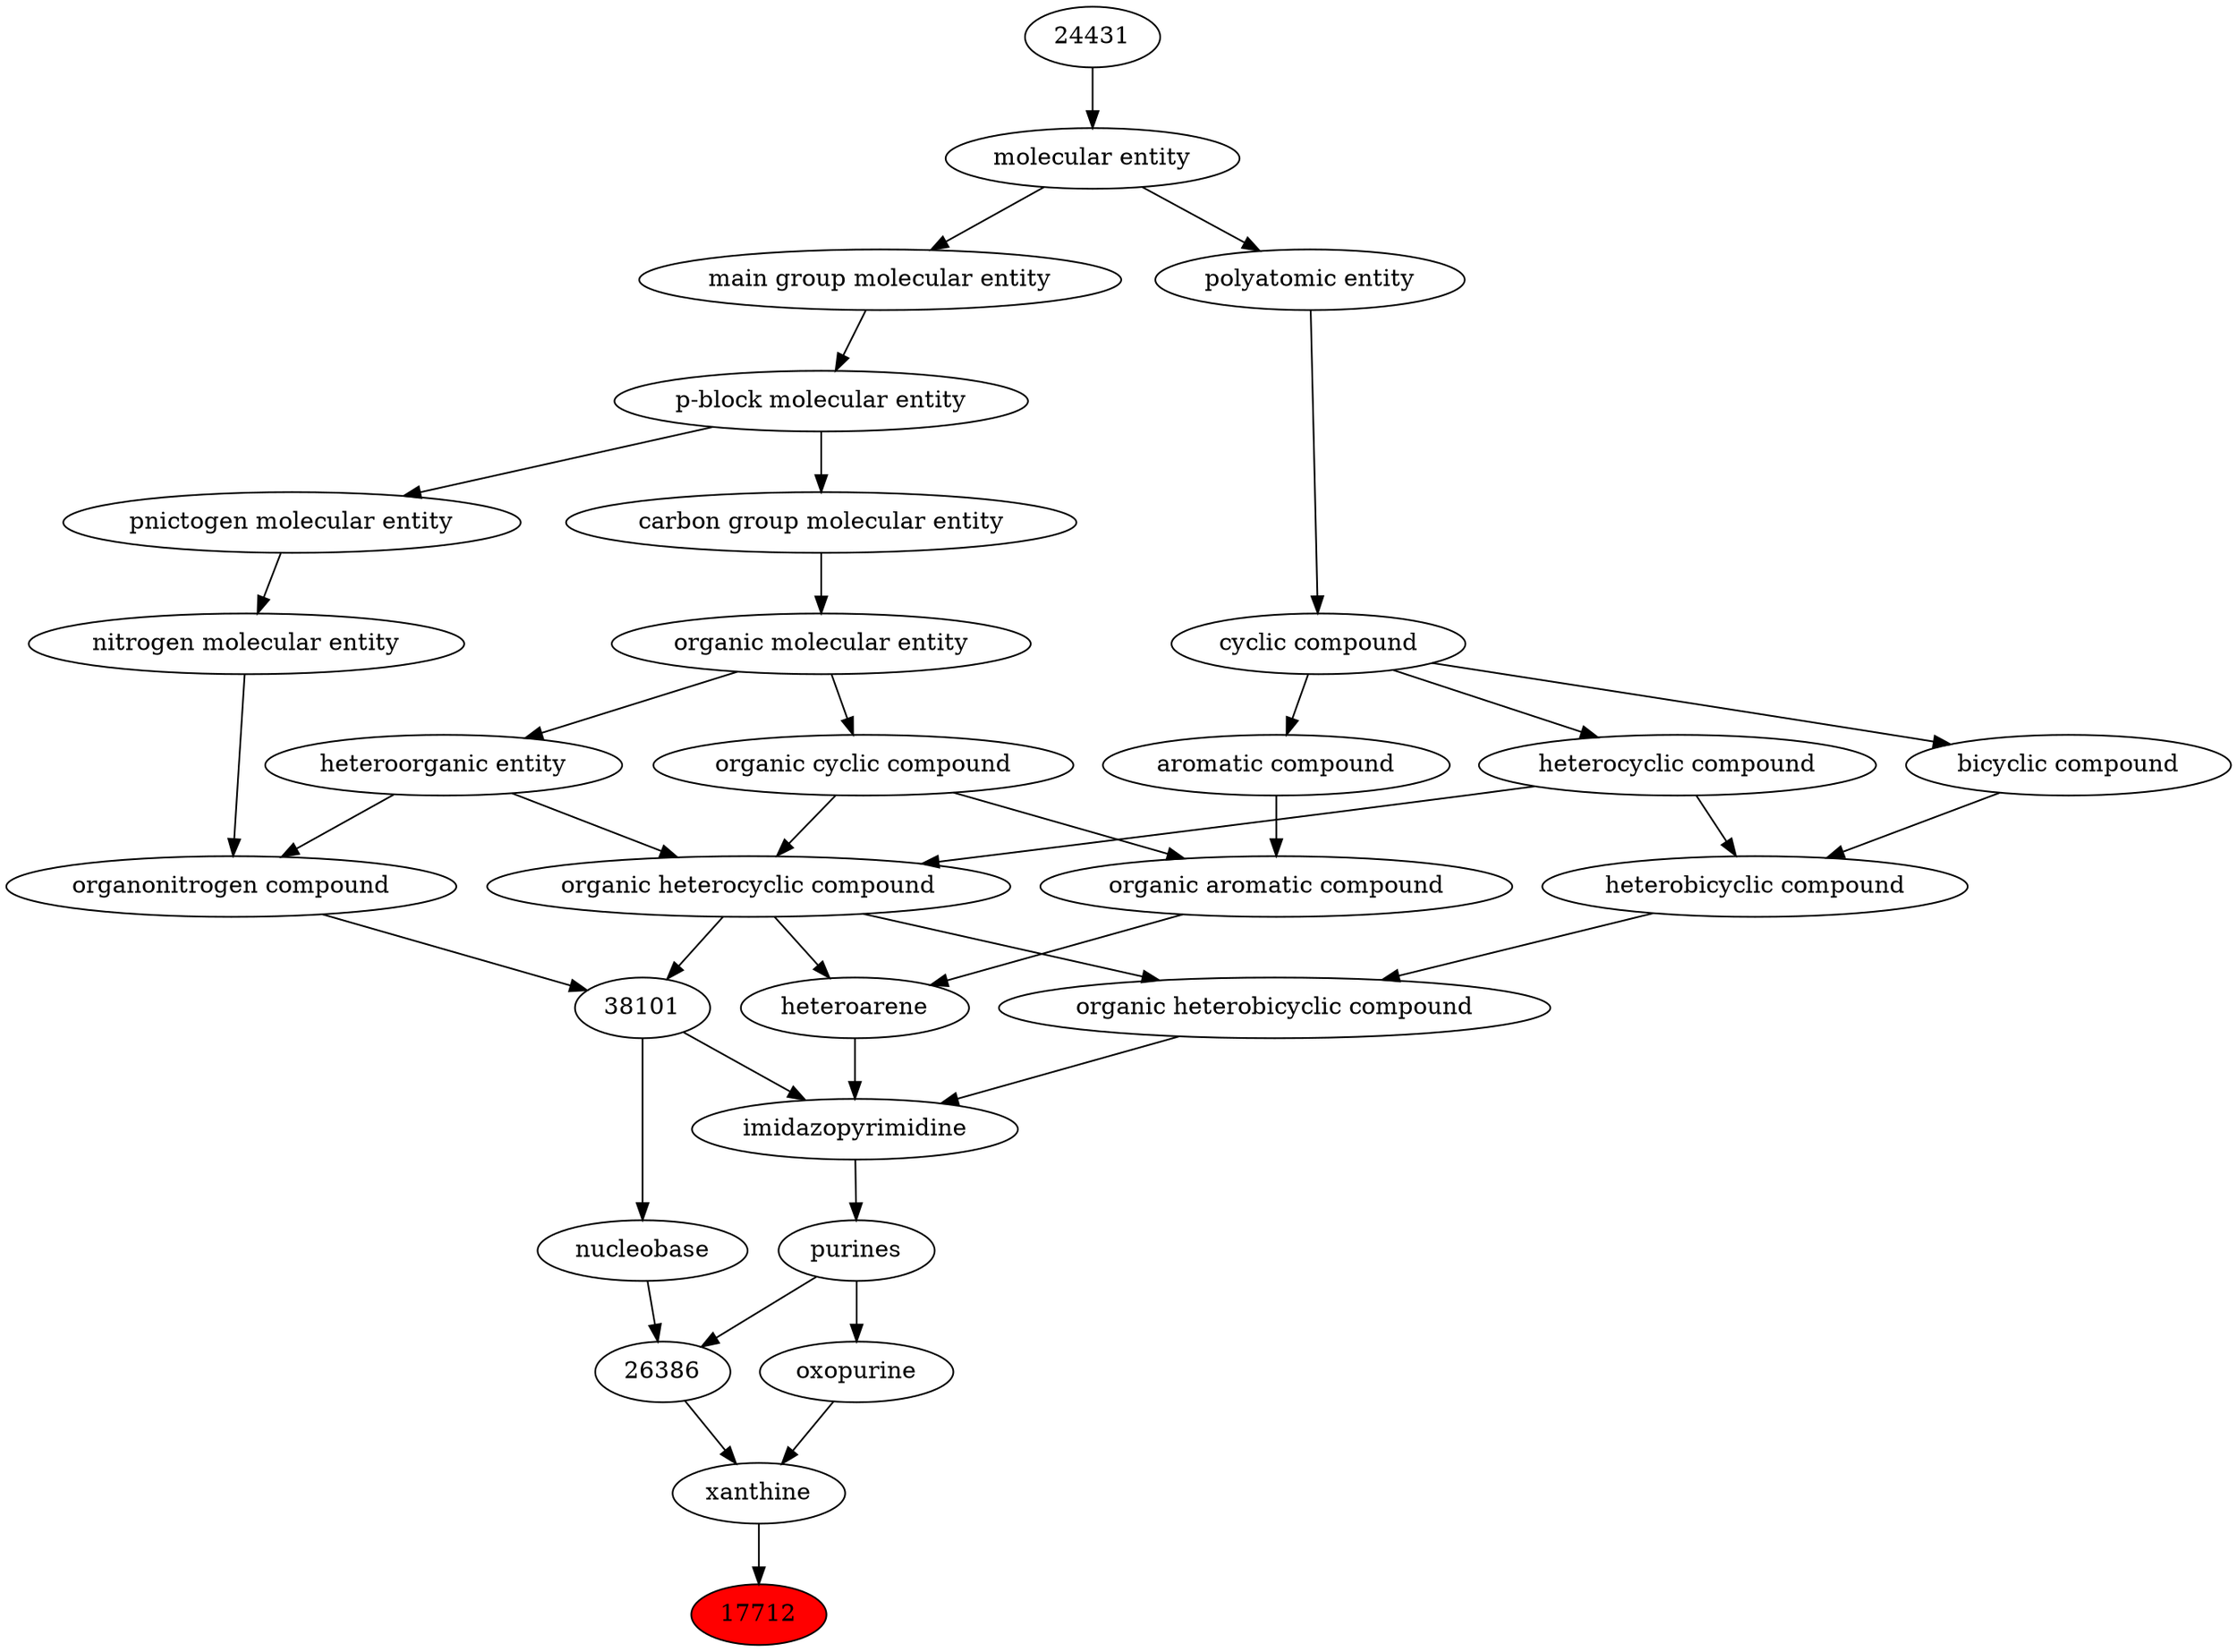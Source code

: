 digraph tree{ 
17712 [label="17712" fillcolor=red style=filled]
15318 -> 17712
15318 [label="xanthine"]
26386 -> 15318
25810 -> 15318
26386 [label="26386"]
18282 -> 26386
26401 -> 26386
25810 [label="oxopurine"]
26401 -> 25810
18282 [label="nucleobase"]
38101 -> 18282
26401 [label="purines"]
35875 -> 26401
38101 [label="38101"]
24532 -> 38101
35352 -> 38101
35875 [label="imidazopyrimidine"]
27171 -> 35875
38101 -> 35875
33833 -> 35875
24532 [label="organic heterocyclic compound"]
33285 -> 24532
33832 -> 24532
5686 -> 24532
35352 [label="organonitrogen compound"]
51143 -> 35352
33285 -> 35352
27171 [label="organic heterobicyclic compound"]
33672 -> 27171
24532 -> 27171
33833 [label="heteroarene"]
33659 -> 33833
24532 -> 33833
33285 [label="heteroorganic entity"]
50860 -> 33285
33832 [label="organic cyclic compound"]
50860 -> 33832
5686 [label="heterocyclic compound"]
33595 -> 5686
51143 [label="nitrogen molecular entity"]
33302 -> 51143
33672 [label="heterobicyclic compound"]
33636 -> 33672
5686 -> 33672
33659 [label="organic aromatic compound"]
33832 -> 33659
33655 -> 33659
50860 [label="organic molecular entity"]
33582 -> 50860
33595 [label="cyclic compound"]
36357 -> 33595
33302 [label="pnictogen molecular entity"]
33675 -> 33302
33636 [label="bicyclic compound"]
33595 -> 33636
33655 [label="aromatic compound"]
33595 -> 33655
33582 [label="carbon group molecular entity"]
33675 -> 33582
36357 [label="polyatomic entity"]
23367 -> 36357
33675 [label="p-block molecular entity"]
33579 -> 33675
23367 [label="molecular entity"]
24431 -> 23367
33579 [label="main group molecular entity"]
23367 -> 33579
24431 [label="24431"]
}